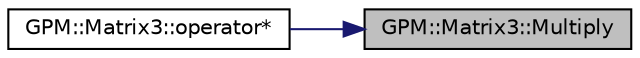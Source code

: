 digraph "GPM::Matrix3::Multiply"
{
 // LATEX_PDF_SIZE
  edge [fontname="Helvetica",fontsize="10",labelfontname="Helvetica",labelfontsize="10"];
  node [fontname="Helvetica",fontsize="10",shape=record];
  rankdir="RL";
  Node1 [label="GPM::Matrix3::Multiply",height=0.2,width=0.4,color="black", fillcolor="grey75", style="filled", fontcolor="black",tooltip="Multiply scalar to elements."];
  Node1 -> Node2 [dir="back",color="midnightblue",fontsize="10",style="solid",fontname="Helvetica"];
  Node2 [label="GPM::Matrix3::operator*",height=0.2,width=0.4,color="black", fillcolor="white", style="filled",URL="$struct_g_p_m_1_1_matrix3.html#aff84576c749b4f55ec66464a2d98b282",tooltip="Multiply matrix to the current matrix."];
}
